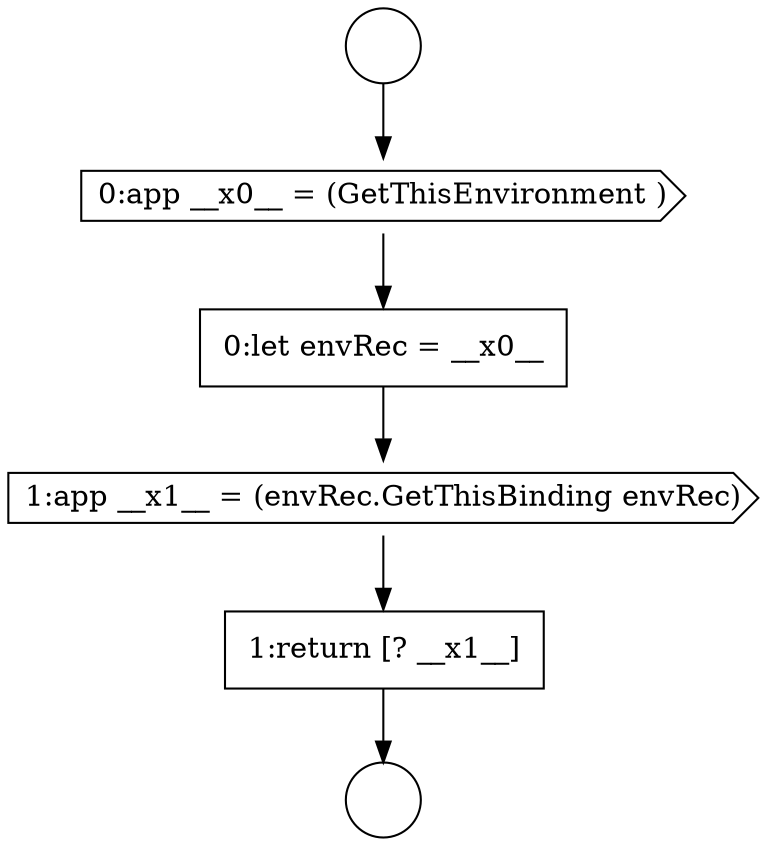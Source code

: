 digraph {
  node1443 [shape=circle label=" " color="black" fillcolor="white" style=filled]
  node1447 [shape=none, margin=0, label=<<font color="black">
    <table border="0" cellborder="1" cellspacing="0" cellpadding="10">
      <tr><td align="left">1:return [? __x1__]</td></tr>
    </table>
  </font>> color="black" fillcolor="white" style=filled]
  node1446 [shape=cds, label=<<font color="black">1:app __x1__ = (envRec.GetThisBinding envRec)</font>> color="black" fillcolor="white" style=filled]
  node1445 [shape=none, margin=0, label=<<font color="black">
    <table border="0" cellborder="1" cellspacing="0" cellpadding="10">
      <tr><td align="left">0:let envRec = __x0__</td></tr>
    </table>
  </font>> color="black" fillcolor="white" style=filled]
  node1444 [shape=cds, label=<<font color="black">0:app __x0__ = (GetThisEnvironment )</font>> color="black" fillcolor="white" style=filled]
  node1442 [shape=circle label=" " color="black" fillcolor="white" style=filled]
  node1445 -> node1446 [ color="black"]
  node1447 -> node1443 [ color="black"]
  node1446 -> node1447 [ color="black"]
  node1444 -> node1445 [ color="black"]
  node1442 -> node1444 [ color="black"]
}
